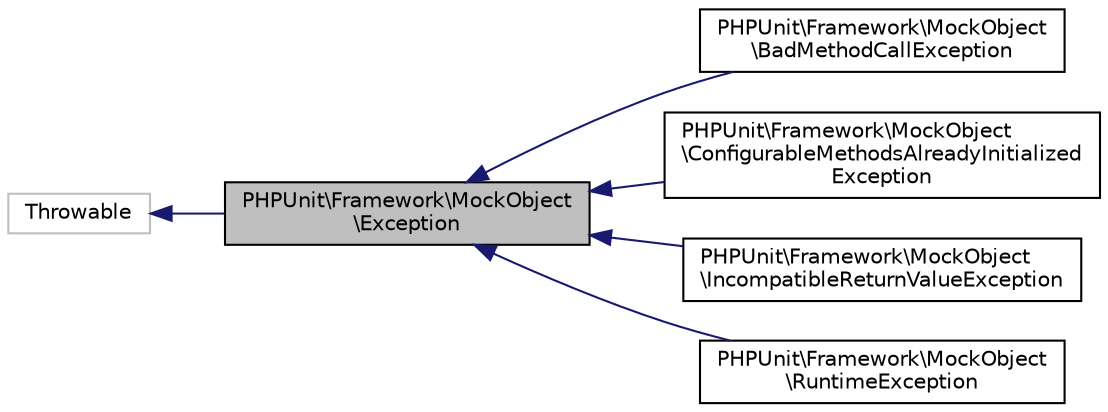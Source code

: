 digraph "PHPUnit\Framework\MockObject\Exception"
{
  edge [fontname="Helvetica",fontsize="10",labelfontname="Helvetica",labelfontsize="10"];
  node [fontname="Helvetica",fontsize="10",shape=record];
  rankdir="LR";
  Node0 [label="PHPUnit\\Framework\\MockObject\l\\Exception",height=0.2,width=0.4,color="black", fillcolor="grey75", style="filled", fontcolor="black"];
  Node1 -> Node0 [dir="back",color="midnightblue",fontsize="10",style="solid",fontname="Helvetica"];
  Node1 [label="Throwable",height=0.2,width=0.4,color="grey75", fillcolor="white", style="filled"];
  Node0 -> Node2 [dir="back",color="midnightblue",fontsize="10",style="solid",fontname="Helvetica"];
  Node2 [label="PHPUnit\\Framework\\MockObject\l\\BadMethodCallException",height=0.2,width=0.4,color="black", fillcolor="white", style="filled",URL="$classPHPUnit_1_1Framework_1_1MockObject_1_1BadMethodCallException.html"];
  Node0 -> Node3 [dir="back",color="midnightblue",fontsize="10",style="solid",fontname="Helvetica"];
  Node3 [label="PHPUnit\\Framework\\MockObject\l\\ConfigurableMethodsAlreadyInitialized\lException",height=0.2,width=0.4,color="black", fillcolor="white", style="filled",URL="$classPHPUnit_1_1Framework_1_1MockObject_1_1ConfigurableMethodsAlreadyInitializedException.html"];
  Node0 -> Node4 [dir="back",color="midnightblue",fontsize="10",style="solid",fontname="Helvetica"];
  Node4 [label="PHPUnit\\Framework\\MockObject\l\\IncompatibleReturnValueException",height=0.2,width=0.4,color="black", fillcolor="white", style="filled",URL="$classPHPUnit_1_1Framework_1_1MockObject_1_1IncompatibleReturnValueException.html"];
  Node0 -> Node5 [dir="back",color="midnightblue",fontsize="10",style="solid",fontname="Helvetica"];
  Node5 [label="PHPUnit\\Framework\\MockObject\l\\RuntimeException",height=0.2,width=0.4,color="black", fillcolor="white", style="filled",URL="$classPHPUnit_1_1Framework_1_1MockObject_1_1RuntimeException.html"];
}
